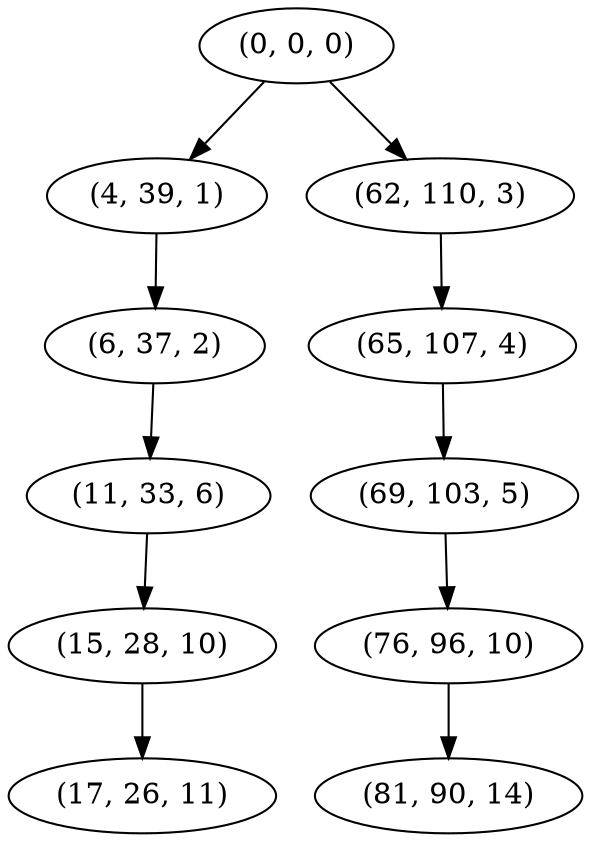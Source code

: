 digraph tree {
    "(0, 0, 0)";
    "(4, 39, 1)";
    "(6, 37, 2)";
    "(11, 33, 6)";
    "(15, 28, 10)";
    "(17, 26, 11)";
    "(62, 110, 3)";
    "(65, 107, 4)";
    "(69, 103, 5)";
    "(76, 96, 10)";
    "(81, 90, 14)";
    "(0, 0, 0)" -> "(4, 39, 1)";
    "(0, 0, 0)" -> "(62, 110, 3)";
    "(4, 39, 1)" -> "(6, 37, 2)";
    "(6, 37, 2)" -> "(11, 33, 6)";
    "(11, 33, 6)" -> "(15, 28, 10)";
    "(15, 28, 10)" -> "(17, 26, 11)";
    "(62, 110, 3)" -> "(65, 107, 4)";
    "(65, 107, 4)" -> "(69, 103, 5)";
    "(69, 103, 5)" -> "(76, 96, 10)";
    "(76, 96, 10)" -> "(81, 90, 14)";
}

